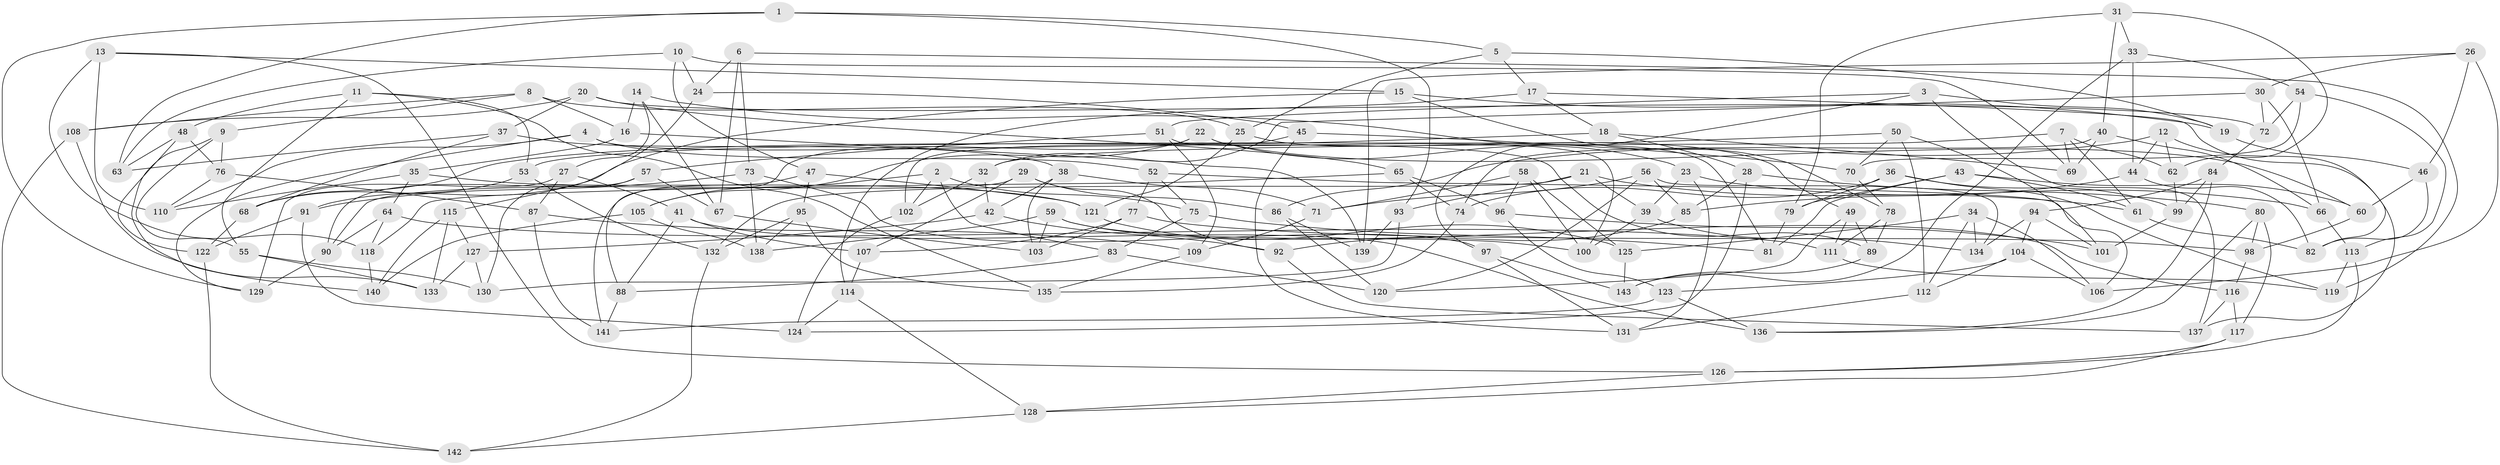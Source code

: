 // Generated by graph-tools (version 1.1) at 2025/03/03/09/25 03:03:04]
// undirected, 143 vertices, 286 edges
graph export_dot {
graph [start="1"]
  node [color=gray90,style=filled];
  1;
  2;
  3;
  4;
  5;
  6;
  7;
  8;
  9;
  10;
  11;
  12;
  13;
  14;
  15;
  16;
  17;
  18;
  19;
  20;
  21;
  22;
  23;
  24;
  25;
  26;
  27;
  28;
  29;
  30;
  31;
  32;
  33;
  34;
  35;
  36;
  37;
  38;
  39;
  40;
  41;
  42;
  43;
  44;
  45;
  46;
  47;
  48;
  49;
  50;
  51;
  52;
  53;
  54;
  55;
  56;
  57;
  58;
  59;
  60;
  61;
  62;
  63;
  64;
  65;
  66;
  67;
  68;
  69;
  70;
  71;
  72;
  73;
  74;
  75;
  76;
  77;
  78;
  79;
  80;
  81;
  82;
  83;
  84;
  85;
  86;
  87;
  88;
  89;
  90;
  91;
  92;
  93;
  94;
  95;
  96;
  97;
  98;
  99;
  100;
  101;
  102;
  103;
  104;
  105;
  106;
  107;
  108;
  109;
  110;
  111;
  112;
  113;
  114;
  115;
  116;
  117;
  118;
  119;
  120;
  121;
  122;
  123;
  124;
  125;
  126;
  127;
  128;
  129;
  130;
  131;
  132;
  133;
  134;
  135;
  136;
  137;
  138;
  139;
  140;
  141;
  142;
  143;
  1 -- 93;
  1 -- 129;
  1 -- 63;
  1 -- 5;
  2 -- 105;
  2 -- 102;
  2 -- 83;
  2 -- 75;
  3 -- 97;
  3 -- 51;
  3 -- 19;
  3 -- 137;
  4 -- 110;
  4 -- 52;
  4 -- 89;
  4 -- 129;
  5 -- 17;
  5 -- 25;
  5 -- 19;
  6 -- 73;
  6 -- 119;
  6 -- 67;
  6 -- 24;
  7 -- 32;
  7 -- 62;
  7 -- 69;
  7 -- 61;
  8 -- 108;
  8 -- 9;
  8 -- 16;
  8 -- 25;
  9 -- 140;
  9 -- 76;
  9 -- 55;
  10 -- 24;
  10 -- 69;
  10 -- 63;
  10 -- 47;
  11 -- 55;
  11 -- 135;
  11 -- 48;
  11 -- 53;
  12 -- 44;
  12 -- 62;
  12 -- 137;
  12 -- 86;
  13 -- 15;
  13 -- 118;
  13 -- 110;
  13 -- 126;
  14 -- 67;
  14 -- 81;
  14 -- 16;
  14 -- 27;
  15 -- 91;
  15 -- 78;
  15 -- 19;
  16 -- 35;
  16 -- 139;
  17 -- 18;
  17 -- 114;
  17 -- 82;
  18 -- 68;
  18 -- 69;
  18 -- 28;
  19 -- 46;
  20 -- 65;
  20 -- 108;
  20 -- 72;
  20 -- 37;
  21 -- 39;
  21 -- 61;
  21 -- 132;
  21 -- 93;
  22 -- 88;
  22 -- 23;
  22 -- 60;
  22 -- 105;
  23 -- 39;
  23 -- 66;
  23 -- 131;
  24 -- 45;
  24 -- 115;
  25 -- 121;
  25 -- 49;
  26 -- 46;
  26 -- 139;
  26 -- 106;
  26 -- 30;
  27 -- 87;
  27 -- 41;
  27 -- 129;
  28 -- 124;
  28 -- 80;
  28 -- 85;
  29 -- 90;
  29 -- 86;
  29 -- 107;
  29 -- 92;
  30 -- 66;
  30 -- 72;
  30 -- 32;
  31 -- 33;
  31 -- 62;
  31 -- 79;
  31 -- 40;
  32 -- 102;
  32 -- 42;
  33 -- 143;
  33 -- 44;
  33 -- 54;
  34 -- 112;
  34 -- 134;
  34 -- 106;
  34 -- 125;
  35 -- 121;
  35 -- 110;
  35 -- 64;
  36 -- 74;
  36 -- 119;
  36 -- 99;
  36 -- 79;
  37 -- 63;
  37 -- 68;
  37 -- 38;
  38 -- 42;
  38 -- 71;
  38 -- 103;
  39 -- 100;
  39 -- 134;
  40 -- 69;
  40 -- 74;
  40 -- 66;
  41 -- 88;
  41 -- 107;
  41 -- 136;
  42 -- 92;
  42 -- 127;
  43 -- 61;
  43 -- 81;
  43 -- 60;
  43 -- 79;
  44 -- 85;
  44 -- 82;
  45 -- 102;
  45 -- 131;
  45 -- 70;
  46 -- 60;
  46 -- 82;
  47 -- 95;
  47 -- 121;
  47 -- 141;
  48 -- 76;
  48 -- 122;
  48 -- 63;
  49 -- 111;
  49 -- 120;
  49 -- 89;
  50 -- 70;
  50 -- 53;
  50 -- 112;
  50 -- 101;
  51 -- 109;
  51 -- 57;
  51 -- 100;
  52 -- 75;
  52 -- 77;
  52 -- 106;
  53 -- 132;
  53 -- 68;
  54 -- 113;
  54 -- 72;
  54 -- 70;
  55 -- 130;
  55 -- 133;
  56 -- 134;
  56 -- 71;
  56 -- 85;
  56 -- 120;
  57 -- 130;
  57 -- 67;
  57 -- 90;
  58 -- 71;
  58 -- 100;
  58 -- 96;
  58 -- 125;
  59 -- 138;
  59 -- 100;
  59 -- 103;
  59 -- 116;
  60 -- 98;
  61 -- 82;
  62 -- 99;
  64 -- 111;
  64 -- 118;
  64 -- 90;
  65 -- 96;
  65 -- 74;
  65 -- 118;
  66 -- 113;
  67 -- 103;
  68 -- 122;
  70 -- 78;
  71 -- 109;
  72 -- 84;
  73 -- 138;
  73 -- 91;
  73 -- 97;
  74 -- 135;
  75 -- 81;
  75 -- 83;
  76 -- 110;
  76 -- 87;
  77 -- 103;
  77 -- 107;
  77 -- 98;
  78 -- 111;
  78 -- 89;
  79 -- 81;
  80 -- 98;
  80 -- 136;
  80 -- 117;
  83 -- 88;
  83 -- 120;
  84 -- 99;
  84 -- 136;
  84 -- 94;
  85 -- 92;
  86 -- 120;
  86 -- 139;
  87 -- 109;
  87 -- 141;
  88 -- 141;
  89 -- 143;
  90 -- 129;
  91 -- 124;
  91 -- 122;
  92 -- 137;
  93 -- 130;
  93 -- 139;
  94 -- 104;
  94 -- 134;
  94 -- 101;
  95 -- 132;
  95 -- 138;
  95 -- 135;
  96 -- 101;
  96 -- 123;
  97 -- 143;
  97 -- 131;
  98 -- 116;
  99 -- 101;
  102 -- 124;
  104 -- 106;
  104 -- 123;
  104 -- 112;
  105 -- 138;
  105 -- 140;
  107 -- 114;
  108 -- 142;
  108 -- 133;
  109 -- 135;
  111 -- 119;
  112 -- 131;
  113 -- 126;
  113 -- 119;
  114 -- 124;
  114 -- 128;
  115 -- 127;
  115 -- 140;
  115 -- 133;
  116 -- 117;
  116 -- 137;
  117 -- 128;
  117 -- 126;
  118 -- 140;
  121 -- 125;
  122 -- 142;
  123 -- 141;
  123 -- 136;
  125 -- 143;
  126 -- 128;
  127 -- 133;
  127 -- 130;
  128 -- 142;
  132 -- 142;
}
